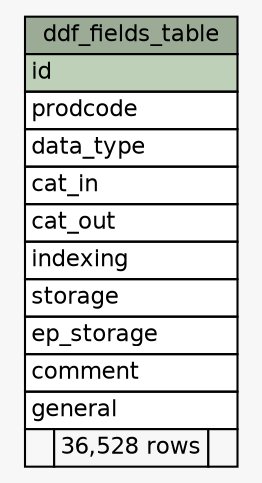 // dot 2.2.1 on Windows 10 10.0
// SchemaSpy rev 590
digraph "ddf_fields_table" {
  graph [
    rankdir="RL"
    bgcolor="#f7f7f7"
    nodesep="0.18"
    ranksep="0.46"
    fontname="Helvetica"
    fontsize="11"
  ];
  node [
    fontname="Helvetica"
    fontsize="11"
    shape="plaintext"
  ];
  edge [
    arrowsize="0.8"
  ];
  "ddf_fields_table" [
    label=<
    <TABLE BORDER="0" CELLBORDER="1" CELLSPACING="0" BGCOLOR="#ffffff">
      <TR><TD COLSPAN="3" BGCOLOR="#9bab96" ALIGN="CENTER">ddf_fields_table</TD></TR>
      <TR><TD PORT="id" COLSPAN="3" BGCOLOR="#bed1b8" ALIGN="LEFT">id</TD></TR>
      <TR><TD PORT="prodcode" COLSPAN="3" ALIGN="LEFT">prodcode</TD></TR>
      <TR><TD PORT="data_type" COLSPAN="3" ALIGN="LEFT">data_type</TD></TR>
      <TR><TD PORT="cat_in" COLSPAN="3" ALIGN="LEFT">cat_in</TD></TR>
      <TR><TD PORT="cat_out" COLSPAN="3" ALIGN="LEFT">cat_out</TD></TR>
      <TR><TD PORT="indexing" COLSPAN="3" ALIGN="LEFT">indexing</TD></TR>
      <TR><TD PORT="storage" COLSPAN="3" ALIGN="LEFT">storage</TD></TR>
      <TR><TD PORT="ep_storage" COLSPAN="3" ALIGN="LEFT">ep_storage</TD></TR>
      <TR><TD PORT="comment" COLSPAN="3" ALIGN="LEFT">comment</TD></TR>
      <TR><TD PORT="general" COLSPAN="3" ALIGN="LEFT">general</TD></TR>
      <TR><TD ALIGN="LEFT" BGCOLOR="#f7f7f7">  </TD><TD ALIGN="RIGHT" BGCOLOR="#f7f7f7">36,528 rows</TD><TD ALIGN="RIGHT" BGCOLOR="#f7f7f7">  </TD></TR>
    </TABLE>>
    URL="tables/ddf_fields_table.html"
    tooltip="ddf_fields_table"
  ];
}
